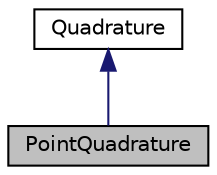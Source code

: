 digraph "PointQuadrature"
{
  edge [fontname="Helvetica",fontsize="10",labelfontname="Helvetica",labelfontsize="10"];
  node [fontname="Helvetica",fontsize="10",shape=record];
  Node1 [label="PointQuadrature",height=0.2,width=0.4,color="black", fillcolor="grey75", style="filled", fontcolor="black"];
  Node2 -> Node1 [dir="back",color="midnightblue",fontsize="10",style="solid",fontname="Helvetica"];
  Node2 [label="Quadrature",height=0.2,width=0.4,color="black", fillcolor="white", style="filled",URL="$classQuadrature.html",tooltip="Quadrature interface class. To implement a new quadrature derive from this class and use the method a..."];
}
